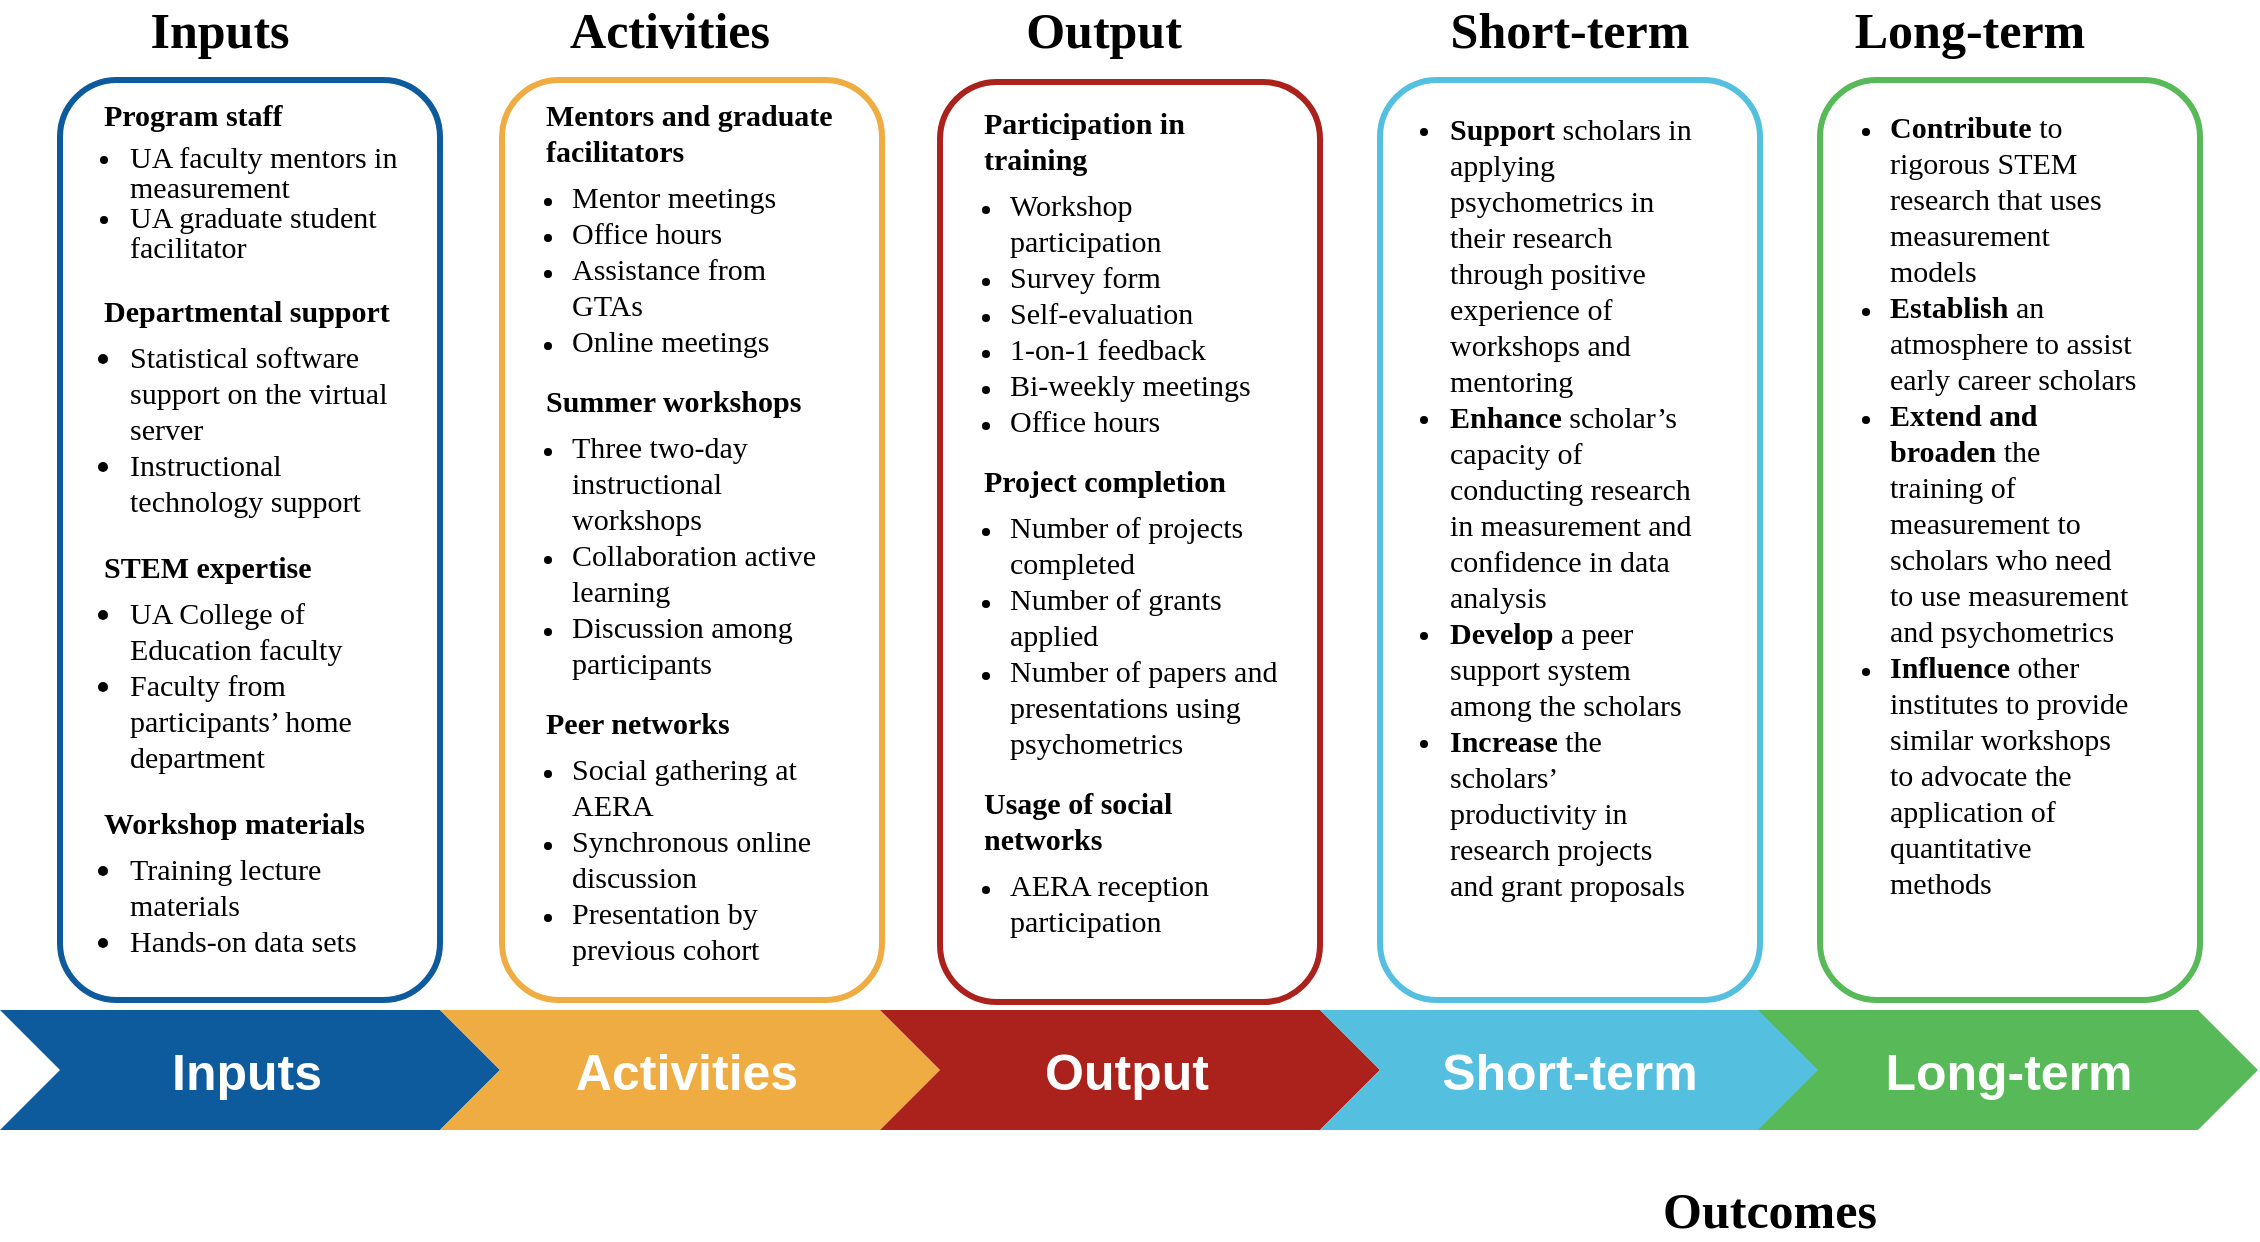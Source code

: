<mxfile version="26.0.10">
  <diagram name="Page-1" id="M9aPWiuMPCjw7mzSLI-G">
    <mxGraphModel dx="1659" dy="897" grid="1" gridSize="10" guides="1" tooltips="1" connect="1" arrows="1" fold="1" page="1" pageScale="1" pageWidth="827" pageHeight="1169" math="0" shadow="0">
      <root>
        <mxCell id="0" />
        <mxCell id="1" parent="0" />
        <mxCell id="EPtruhl0A_hH3fAsd42Y-22" value="" style="group" vertex="1" connectable="0" parent="1">
          <mxGeometry x="700" y="91" width="190" height="480" as="geometry" />
        </mxCell>
        <mxCell id="EPtruhl0A_hH3fAsd42Y-23" value="" style="rounded=1;whiteSpace=wrap;html=1;labelPosition=center;verticalLabelPosition=middle;align=left;verticalAlign=middle;textDirection=ltr;spacing=1;fontFamily=Times New Roman;strokeWidth=3;movable=1;resizable=1;rotatable=1;deletable=1;editable=1;locked=0;connectable=1;strokeColor=light-dark(#AB211C,#EDEDED);" vertex="1" parent="EPtruhl0A_hH3fAsd42Y-22">
          <mxGeometry width="190" height="460" as="geometry" />
        </mxCell>
        <mxCell id="EPtruhl0A_hH3fAsd42Y-24" value="&lt;font face=&quot;Times New Roman&quot;&gt;&lt;span style=&quot;font-size: 15px; background-color: transparent; color: light-dark(rgb(0, 0, 0), rgb(255, 255, 255));&quot;&gt;&lt;b&gt;Participation in training&lt;/b&gt;&lt;/span&gt;&lt;br&gt;&lt;/font&gt;&lt;ul style=&quot;margin-top: 5px; padding-left: 13px;&quot;&gt;&lt;li&gt;&lt;font face=&quot;Times New Roman&quot; style=&quot;font-size: 15px;&quot;&gt;Workshop participation&lt;/font&gt;&lt;/li&gt;&lt;li&gt;&lt;font face=&quot;Times New Roman&quot; style=&quot;font-size: 15px;&quot;&gt;Survey form&lt;/font&gt;&lt;/li&gt;&lt;li&gt;&lt;font face=&quot;Times New Roman&quot; style=&quot;font-size: 15px;&quot;&gt;Self-evaluation&lt;/font&gt;&lt;/li&gt;&lt;li&gt;&lt;font face=&quot;Times New Roman&quot; style=&quot;font-size: 15px;&quot;&gt;1-on-1 feedback&lt;/font&gt;&lt;/li&gt;&lt;li&gt;&lt;font face=&quot;Times New Roman&quot; style=&quot;font-size: 15px;&quot;&gt;Bi-weekly meetings&lt;/font&gt;&lt;/li&gt;&lt;li&gt;&lt;font face=&quot;Times New Roman&quot; style=&quot;font-size: 15px;&quot;&gt;Office hours&lt;/font&gt;&lt;/li&gt;&lt;/ul&gt;&lt;span style=&quot;font-size: 15px; font-family: &amp;quot;Times New Roman&amp;quot;; background-color: transparent; color: light-dark(rgb(0, 0, 0), rgb(255, 255, 255));&quot;&gt;&lt;b&gt;Project completion&lt;/b&gt;&lt;/span&gt;&lt;br&gt;&lt;ul style=&quot;margin-top: 5px; padding-left: 13px;&quot;&gt;&lt;li&gt;&lt;font face=&quot;Times New Roman&quot; style=&quot;font-size: 15px;&quot;&gt;Number of projects completed&lt;/font&gt;&lt;/li&gt;&lt;li&gt;&lt;font face=&quot;Times New Roman&quot; style=&quot;font-size: 15px;&quot;&gt;Number of grants applied&lt;/font&gt;&lt;/li&gt;&lt;li&gt;&lt;font face=&quot;Times New Roman&quot; style=&quot;font-size: 15px;&quot;&gt;Number of papers and presentations using psychometrics&lt;/font&gt;&lt;/li&gt;&lt;/ul&gt;&lt;span style=&quot;font-size: 15px; font-family: &amp;quot;Times New Roman&amp;quot;; background-color: transparent; color: light-dark(rgb(0, 0, 0), rgb(255, 255, 255));&quot;&gt;&lt;b&gt;Usage of social networks&lt;/b&gt;&lt;/span&gt;&lt;br&gt;&lt;ul style=&quot;margin-top: 5px; padding-left: 13px;&quot;&gt;&lt;li&gt;&lt;font face=&quot;Times New Roman&quot; style=&quot;font-size: 15px;&quot;&gt;AERA reception participation&lt;/font&gt;&lt;/li&gt;&lt;/ul&gt;" style="text;html=1;align=left;verticalAlign=middle;whiteSpace=wrap;rounded=0;movable=1;resizable=1;rotatable=1;deletable=1;editable=1;locked=0;connectable=1;" vertex="1" parent="EPtruhl0A_hH3fAsd42Y-22">
          <mxGeometry x="20" y="-4" width="150" height="460" as="geometry" />
        </mxCell>
        <mxCell id="EPtruhl0A_hH3fAsd42Y-16" value="" style="group" vertex="1" connectable="0" parent="1">
          <mxGeometry x="920" y="90" width="190" height="480" as="geometry" />
        </mxCell>
        <mxCell id="EPtruhl0A_hH3fAsd42Y-17" value="" style="rounded=1;whiteSpace=wrap;html=1;labelPosition=center;verticalLabelPosition=middle;align=left;verticalAlign=middle;textDirection=ltr;spacing=1;fontFamily=Times New Roman;strokeWidth=3;movable=1;resizable=1;rotatable=1;deletable=1;editable=1;locked=0;connectable=1;strokeColor=light-dark(#55BFE0,#EDEDED);" vertex="1" parent="EPtruhl0A_hH3fAsd42Y-16">
          <mxGeometry width="190" height="460" as="geometry" />
        </mxCell>
        <mxCell id="EPtruhl0A_hH3fAsd42Y-18" value="&lt;ul style=&quot;padding-left: 13px; margin-top: 5px; margin-bottom: 12px;&quot;&gt;&lt;li&gt;&lt;b&gt;Support&lt;/b&gt; scholars in applying psychometrics in their research through positive experience of workshops and mentoring&lt;/li&gt;&lt;li&gt;&lt;b&gt;Enhance&lt;/b&gt; scholar’s capacity of conducting research in measurement and confidence in data analysis&lt;/li&gt;&lt;li&gt;&lt;b&gt;Develop&lt;/b&gt; a peer support system among the scholars&lt;/li&gt;&lt;li&gt;&lt;b&gt;Increase&lt;/b&gt; the scholars’ productivity in research projects and grant proposals&lt;/li&gt;&lt;/ul&gt;" style="text;html=1;align=left;verticalAlign=middle;whiteSpace=wrap;rounded=0;movable=1;resizable=1;rotatable=1;deletable=1;editable=1;locked=0;connectable=1;fontFamily=Times New Roman;fontSize=15;horizontal=1;spacingTop=0;spacing=2;" vertex="1" parent="EPtruhl0A_hH3fAsd42Y-16">
          <mxGeometry x="20" y="12" width="140" height="410" as="geometry" />
        </mxCell>
        <mxCell id="EPtruhl0A_hH3fAsd42Y-34" value="&lt;font style=&quot;font-size: 25px;&quot; face=&quot;Times New Roman&quot;&gt;&lt;b&gt;Inputs&lt;/b&gt;&lt;/font&gt;" style="text;html=1;align=center;verticalAlign=middle;whiteSpace=wrap;rounded=0;" vertex="1" parent="1">
          <mxGeometry x="310" y="50" width="60" height="30" as="geometry" />
        </mxCell>
        <mxCell id="EPtruhl0A_hH3fAsd42Y-38" value="&lt;font style=&quot;font-size: 25px;&quot; face=&quot;Times New Roman&quot;&gt;&lt;b&gt;Activities&lt;/b&gt;&lt;/font&gt;" style="text;html=1;align=center;verticalAlign=middle;whiteSpace=wrap;rounded=0;" vertex="1" parent="1">
          <mxGeometry x="520" y="50" width="90" height="30" as="geometry" />
        </mxCell>
        <mxCell id="EPtruhl0A_hH3fAsd42Y-40" value="&lt;font style=&quot;font-size: 25px;&quot; face=&quot;Times New Roman&quot;&gt;&lt;b&gt;Output&lt;/b&gt;&lt;/font&gt;" style="text;html=1;align=center;verticalAlign=middle;whiteSpace=wrap;rounded=0;" vertex="1" parent="1">
          <mxGeometry x="737" y="50" width="90" height="30" as="geometry" />
        </mxCell>
        <mxCell id="EPtruhl0A_hH3fAsd42Y-41" value="&lt;font style=&quot;font-size: 25px;&quot; face=&quot;Times New Roman&quot;&gt;&lt;b&gt;Short-term&lt;/b&gt;&lt;/font&gt;" style="text;html=1;align=center;verticalAlign=middle;whiteSpace=wrap;rounded=0;" vertex="1" parent="1">
          <mxGeometry x="950" y="50" width="130" height="30" as="geometry" />
        </mxCell>
        <mxCell id="EPtruhl0A_hH3fAsd42Y-42" value="&lt;font style=&quot;font-size: 25px;&quot; face=&quot;Times New Roman&quot;&gt;&lt;b&gt;Long-term&lt;/b&gt;&lt;/font&gt;" style="text;html=1;align=center;verticalAlign=middle;whiteSpace=wrap;rounded=0;" vertex="1" parent="1">
          <mxGeometry x="1150" y="50" width="130" height="30" as="geometry" />
        </mxCell>
        <mxCell id="EPtruhl0A_hH3fAsd42Y-44" value="&lt;font face=&quot;Times New Roman&quot; style=&quot;font-size: 25px;&quot;&gt;Outcomes&lt;/font&gt;" style="text;html=1;align=center;verticalAlign=middle;whiteSpace=wrap;rounded=0;fontStyle=1" vertex="1" parent="1">
          <mxGeometry x="1050" y="640" width="130" height="30" as="geometry" />
        </mxCell>
        <mxCell id="EPtruhl0A_hH3fAsd42Y-47" value="" style="group" vertex="1" connectable="0" parent="1">
          <mxGeometry x="260" y="90" width="190" height="480" as="geometry" />
        </mxCell>
        <mxCell id="EPtruhl0A_hH3fAsd42Y-3" value="" style="rounded=1;whiteSpace=wrap;html=1;labelPosition=center;verticalLabelPosition=middle;align=left;verticalAlign=middle;textDirection=ltr;spacing=1;fontFamily=Times New Roman;strokeWidth=3;movable=1;resizable=1;rotatable=1;deletable=1;editable=1;locked=0;connectable=1;strokeColor=light-dark(#0d5b9d, #ededed);" vertex="1" parent="EPtruhl0A_hH3fAsd42Y-47">
          <mxGeometry width="190" height="460" as="geometry" />
        </mxCell>
        <mxCell id="EPtruhl0A_hH3fAsd42Y-7" value="&lt;b style=&quot;font-family: &amp;quot;Times New Roman&amp;quot;; line-height: 100%;&quot;&gt;Program staff&lt;/b&gt;&lt;br style=&quot;font-family: &amp;quot;Times New Roman&amp;quot;;&quot;&gt;&lt;ul style=&quot;font-family: &amp;quot;Times New Roman&amp;quot;; padding-left: 13px; line-height: 100%; margin-top: 5px; margin-left: 0px;&quot;&gt;&lt;li&gt;UA faculty mentors in measurement&lt;/li&gt;&lt;li&gt;UA graduate student facilitator&lt;/li&gt;&lt;/ul&gt;&lt;span style=&quot;font-family: &amp;quot;Times New Roman&amp;quot;; line-height: 100%;&quot;&gt;&lt;b&gt;Departmental support&lt;/b&gt;&lt;/span&gt;&lt;br style=&quot;font-family: &amp;quot;Times New Roman&amp;quot;;&quot;&gt;&lt;ul style=&quot;padding-left: 13px; margin-top: 5px;&quot;&gt;&lt;li&gt;&lt;span style=&quot;font-family: &amp;quot;Times New Roman&amp;quot;; line-height: 100%;&quot;&gt;Statistical software support on the virtual server&lt;/span&gt;&lt;/li&gt;&lt;li&gt;&lt;span style=&quot;font-family: &amp;quot;Times New Roman&amp;quot;; line-height: 100%;&quot;&gt;Instructional technology support&lt;/span&gt;&lt;/li&gt;&lt;/ul&gt;&lt;span style=&quot;font-family: &amp;quot;Times New Roman&amp;quot;; line-height: 100%;&quot;&gt;&lt;b&gt;STEM expertise&lt;/b&gt;&lt;/span&gt;&lt;br style=&quot;font-family: &amp;quot;Times New Roman&amp;quot;;&quot;&gt;&lt;ul style=&quot;padding-left: 13px; margin-top: 5px;&quot;&gt;&lt;li&gt;&lt;span style=&quot;font-family: &amp;quot;Times New Roman&amp;quot;; line-height: 100%;&quot;&gt;UA College of Education faculty&lt;/span&gt;&lt;/li&gt;&lt;li&gt;&lt;span style=&quot;font-family: &amp;quot;Times New Roman&amp;quot;; line-height: 100%;&quot;&gt;Faculty from participants’ home department&lt;/span&gt;&lt;/li&gt;&lt;/ul&gt;&lt;span style=&quot;font-family: &amp;quot;Times New Roman&amp;quot;; line-height: 100%;&quot;&gt;&lt;b&gt;Workshop materials&lt;/b&gt;&lt;/span&gt;&lt;br style=&quot;font-family: &amp;quot;Times New Roman&amp;quot;;&quot;&gt;&lt;ul style=&quot;padding-left: 13px; margin-top: 5px; margin-right: 0px;&quot;&gt;&lt;li&gt;&lt;span style=&quot;font-family: &amp;quot;Times New Roman&amp;quot;; line-height: 100%;&quot;&gt;Training lecture materials&lt;/span&gt;&lt;/li&gt;&lt;li&gt;&lt;span style=&quot;font-family: &amp;quot;Times New Roman&amp;quot;; line-height: 100%;&quot;&gt;Hands-on data sets&lt;/span&gt;&lt;/li&gt;&lt;/ul&gt;&lt;span style=&quot;font-family: &amp;quot;Times New Roman&amp;quot;; line-height: 100%;&quot;&gt;&amp;nbsp;&lt;/span&gt;" style="text;html=1;align=left;verticalAlign=middle;whiteSpace=wrap;rounded=0;fontSize=15;movable=1;resizable=1;rotatable=1;deletable=1;editable=1;locked=0;connectable=1;" vertex="1" parent="EPtruhl0A_hH3fAsd42Y-47">
          <mxGeometry x="20" width="150" height="480" as="geometry" />
        </mxCell>
        <mxCell id="EPtruhl0A_hH3fAsd42Y-14" value="" style="rounded=1;whiteSpace=wrap;html=1;labelPosition=center;verticalLabelPosition=middle;align=left;verticalAlign=middle;textDirection=ltr;spacing=1;fontFamily=Times New Roman;strokeWidth=3;movable=1;resizable=1;rotatable=1;deletable=1;editable=1;locked=0;connectable=1;strokeColor=light-dark(#EFAC43,#EDEDED);" vertex="1" parent="1">
          <mxGeometry x="481" y="90" width="190" height="460" as="geometry" />
        </mxCell>
        <mxCell id="EPtruhl0A_hH3fAsd42Y-15" value="&lt;font style=&quot;font-size: 15px;&quot; face=&quot;Times New Roman&quot;&gt;&lt;span style=&quot;background-color: transparent; color: light-dark(rgb(0, 0, 0), rgb(255, 255, 255));&quot;&gt;&lt;b&gt;Mentors and graduate facilitators&lt;/b&gt;&lt;/span&gt;&lt;br&gt;&lt;/font&gt;&lt;ul style=&quot;padding-left: 13px; margin-top: 5px;&quot;&gt;&lt;li&gt;&lt;font style=&quot;font-size: 15px;&quot; face=&quot;Times New Roman&quot;&gt;Mentor meetings&lt;/font&gt;&lt;/li&gt;&lt;li&gt;&lt;font style=&quot;font-size: 15px;&quot; face=&quot;Times New Roman&quot;&gt;Office hours&lt;/font&gt;&lt;/li&gt;&lt;li&gt;&lt;font style=&quot;font-size: 15px;&quot; face=&quot;Times New Roman&quot;&gt;Assistance from GTAs&lt;/font&gt;&lt;/li&gt;&lt;li&gt;&lt;font style=&quot;font-size: 15px;&quot; face=&quot;Times New Roman&quot;&gt;Online meetings&lt;/font&gt;&lt;/li&gt;&lt;/ul&gt;&lt;span style=&quot;font-size: 15px; font-family: &amp;quot;Times New Roman&amp;quot;; background-color: transparent; color: light-dark(rgb(0, 0, 0), rgb(255, 255, 255));&quot;&gt;&lt;b&gt;Summer workshops&lt;/b&gt;&lt;/span&gt;&lt;br&gt;&lt;ul style=&quot;padding-left: 13px; margin-top: 5px;&quot;&gt;&lt;li&gt;&lt;font style=&quot;font-size: 15px;&quot; face=&quot;Times New Roman&quot;&gt;Three two-day instructional workshops&lt;/font&gt;&lt;/li&gt;&lt;li&gt;&lt;font style=&quot;font-size: 15px;&quot; face=&quot;Times New Roman&quot;&gt;Collaboration active learning&lt;/font&gt;&lt;/li&gt;&lt;li&gt;&lt;font style=&quot;font-size: 15px;&quot; face=&quot;Times New Roman&quot;&gt;Discussion among participants&lt;/font&gt;&lt;/li&gt;&lt;/ul&gt;&lt;b style=&quot;font-size: 15px; font-family: &amp;quot;Times New Roman&amp;quot;; background-color: transparent; color: light-dark(rgb(0, 0, 0), rgb(255, 255, 255));&quot;&gt;Peer networks&lt;/b&gt;&lt;br&gt;&lt;ul style=&quot;padding-left: 13px; margin-top: 5px;&quot;&gt;&lt;li&gt;&lt;font style=&quot;font-size: 15px;&quot; face=&quot;Times New Roman&quot;&gt;Social gathering at AERA&lt;/font&gt;&lt;/li&gt;&lt;li&gt;&lt;font style=&quot;font-size: 15px;&quot; face=&quot;Times New Roman&quot;&gt;Synchronous online discussion&lt;/font&gt;&lt;/li&gt;&lt;li&gt;&lt;font style=&quot;font-size: 15px;&quot; face=&quot;Times New Roman&quot;&gt;Presentation by previous cohort&lt;/font&gt;&lt;/li&gt;&lt;/ul&gt;" style="text;html=1;align=left;verticalAlign=middle;whiteSpace=wrap;rounded=0;movable=1;resizable=1;rotatable=1;deletable=1;editable=1;locked=0;connectable=1;" vertex="1" parent="1">
          <mxGeometry x="501" y="82" width="150" height="480" as="geometry" />
        </mxCell>
        <mxCell id="EPtruhl0A_hH3fAsd42Y-78" value="" style="group" vertex="1" connectable="0" parent="1">
          <mxGeometry x="1140" y="90" width="190" height="460" as="geometry" />
        </mxCell>
        <mxCell id="EPtruhl0A_hH3fAsd42Y-20" value="" style="rounded=1;whiteSpace=wrap;html=1;labelPosition=center;verticalLabelPosition=middle;align=left;verticalAlign=middle;textDirection=ltr;spacing=1;fontFamily=Times New Roman;strokeWidth=3;movable=1;resizable=1;rotatable=1;deletable=1;editable=1;locked=0;connectable=1;strokeColor=#57B958;" vertex="1" parent="EPtruhl0A_hH3fAsd42Y-78">
          <mxGeometry width="190" height="460" as="geometry" />
        </mxCell>
        <mxCell id="EPtruhl0A_hH3fAsd42Y-21" value="&lt;ul style=&quot;padding-left: 13px; margin-top: 5px;&quot;&gt;&lt;li&gt;&lt;font style=&quot;font-size: 15px;&quot; face=&quot;Times New Roman&quot;&gt;&lt;b&gt;Contribute&lt;/b&gt; to rigorous STEM research that uses measurement models&lt;/font&gt;&lt;/li&gt;&lt;li&gt;&lt;font style=&quot;font-size: 15px;&quot; face=&quot;Times New Roman&quot;&gt;&lt;b&gt;Establish&lt;/b&gt; an atmosphere to assist early career scholars&lt;/font&gt;&lt;/li&gt;&lt;li&gt;&lt;font style=&quot;font-size: 15px;&quot; face=&quot;Times New Roman&quot;&gt;&lt;b&gt;Extend and broaden&lt;/b&gt; the training of measurement to scholars who need to use measurement and psychometrics&lt;/font&gt;&lt;/li&gt;&lt;li&gt;&lt;font style=&quot;font-size: 15px;&quot; face=&quot;Times New Roman&quot;&gt;&lt;b&gt;Influence&lt;/b&gt; other institutes to provide similar workshops to advocate the application of quantitative methods&lt;/font&gt;&lt;/li&gt;&lt;/ul&gt;" style="text;html=1;align=left;verticalAlign=middle;whiteSpace=wrap;rounded=0;movable=1;resizable=1;rotatable=1;deletable=1;editable=1;locked=0;connectable=1;" vertex="1" parent="EPtruhl0A_hH3fAsd42Y-78">
          <mxGeometry x="20" y="6" width="140" height="420" as="geometry" />
        </mxCell>
        <mxCell id="EPtruhl0A_hH3fAsd42Y-79" value="" style="group" vertex="1" connectable="0" parent="1">
          <mxGeometry x="230" y="555" width="1129" height="60" as="geometry" />
        </mxCell>
        <mxCell id="EPtruhl0A_hH3fAsd42Y-57" value="" style="group" vertex="1" connectable="0" parent="EPtruhl0A_hH3fAsd42Y-79">
          <mxGeometry width="250" height="60" as="geometry" />
        </mxCell>
        <mxCell id="EPtruhl0A_hH3fAsd42Y-54" value="" style="html=1;shadow=0;dashed=0;align=center;verticalAlign=middle;shape=mxgraph.arrows2.arrow;dy=0;dx=30;notch=30;strokeWidth=2;strokeColor=none;fillColor=light-dark(#0D5B9D,#EDEDED);" vertex="1" parent="EPtruhl0A_hH3fAsd42Y-57">
          <mxGeometry width="250" height="60" as="geometry" />
        </mxCell>
        <mxCell id="EPtruhl0A_hH3fAsd42Y-56" value="&lt;font style=&quot;font-size: 25px;&quot;&gt;&lt;b&gt;Inputs&lt;/b&gt;&lt;/font&gt;" style="text;html=1;align=center;verticalAlign=middle;whiteSpace=wrap;rounded=0;fontColor=#FFFFFF;fontFamily=Helvetica;" vertex="1" parent="EPtruhl0A_hH3fAsd42Y-57">
          <mxGeometry x="77.16" y="15" width="92.593" height="30" as="geometry" />
        </mxCell>
        <mxCell id="EPtruhl0A_hH3fAsd42Y-65" value="" style="group;strokeColor=none;" vertex="1" connectable="0" parent="EPtruhl0A_hH3fAsd42Y-79">
          <mxGeometry x="220" width="250" height="60" as="geometry" />
        </mxCell>
        <mxCell id="EPtruhl0A_hH3fAsd42Y-66" value="" style="html=1;shadow=0;dashed=0;align=center;verticalAlign=middle;shape=mxgraph.arrows2.arrow;dy=0;dx=30;notch=30;fillColor=light-dark(#efac43, #ededed);strokeColor=none;" vertex="1" parent="EPtruhl0A_hH3fAsd42Y-65">
          <mxGeometry width="250" height="60" as="geometry" />
        </mxCell>
        <mxCell id="EPtruhl0A_hH3fAsd42Y-67" value="&lt;b style=&quot;font-size: 25px;&quot;&gt;&lt;font style=&quot;color: rgb(255, 255, 255);&quot;&gt;Activities&lt;/font&gt;&lt;/b&gt;" style="text;html=1;align=center;verticalAlign=middle;whiteSpace=wrap;rounded=0;fontFamily=Helvetica;" vertex="1" parent="EPtruhl0A_hH3fAsd42Y-65">
          <mxGeometry x="77.16" y="15" width="92.593" height="30" as="geometry" />
        </mxCell>
        <mxCell id="EPtruhl0A_hH3fAsd42Y-68" value="" style="group;strokeColor=none;" vertex="1" connectable="0" parent="EPtruhl0A_hH3fAsd42Y-79">
          <mxGeometry x="440" width="250" height="60" as="geometry" />
        </mxCell>
        <mxCell id="EPtruhl0A_hH3fAsd42Y-69" value="" style="html=1;shadow=0;dashed=0;align=center;verticalAlign=middle;shape=mxgraph.arrows2.arrow;dy=0;dx=30;notch=30;fillColor=light-dark(#ab211c, #ededed);strokeColor=none;" vertex="1" parent="EPtruhl0A_hH3fAsd42Y-68">
          <mxGeometry width="250" height="60" as="geometry" />
        </mxCell>
        <mxCell id="EPtruhl0A_hH3fAsd42Y-70" value="&lt;b style=&quot;font-size: 25px;&quot;&gt;&lt;font face=&quot;Helvetica&quot; style=&quot;color: rgb(255, 255, 255);&quot;&gt;Output&lt;/font&gt;&lt;/b&gt;" style="text;html=1;align=center;verticalAlign=middle;whiteSpace=wrap;rounded=0;" vertex="1" parent="EPtruhl0A_hH3fAsd42Y-68">
          <mxGeometry x="77.16" y="15" width="92.593" height="30" as="geometry" />
        </mxCell>
        <mxCell id="EPtruhl0A_hH3fAsd42Y-72" value="" style="group;strokeColor=none;" vertex="1" connectable="0" parent="EPtruhl0A_hH3fAsd42Y-79">
          <mxGeometry x="660" width="250" height="60" as="geometry" />
        </mxCell>
        <mxCell id="EPtruhl0A_hH3fAsd42Y-73" value="" style="html=1;shadow=0;dashed=0;align=center;verticalAlign=middle;shape=mxgraph.arrows2.arrow;dy=0;dx=30;notch=30;fillColor=light-dark(#55BFE0,#EDEDED);strokeColor=none;" vertex="1" parent="EPtruhl0A_hH3fAsd42Y-72">
          <mxGeometry width="250" height="60" as="geometry" />
        </mxCell>
        <mxCell id="EPtruhl0A_hH3fAsd42Y-74" value="&lt;b style=&quot;font-size: 25px;&quot;&gt;Short-term&lt;/b&gt;" style="text;html=1;align=center;verticalAlign=middle;whiteSpace=wrap;rounded=0;fontColor=#FFFFFF;fontFamily=Helvetica;" vertex="1" parent="EPtruhl0A_hH3fAsd42Y-72">
          <mxGeometry x="56" y="15" width="138" height="30" as="geometry" />
        </mxCell>
        <mxCell id="EPtruhl0A_hH3fAsd42Y-75" value="" style="group;strokeColor=none;fillColor=none;" vertex="1" connectable="0" parent="EPtruhl0A_hH3fAsd42Y-79">
          <mxGeometry x="879" width="250" height="60" as="geometry" />
        </mxCell>
        <mxCell id="EPtruhl0A_hH3fAsd42Y-76" value="" style="html=1;shadow=0;dashed=0;align=center;verticalAlign=middle;shape=mxgraph.arrows2.arrow;dy=0;dx=30;notch=30;strokeColor=none;fillColor=#57B958;" vertex="1" parent="EPtruhl0A_hH3fAsd42Y-75">
          <mxGeometry width="250" height="60" as="geometry" />
        </mxCell>
        <mxCell id="EPtruhl0A_hH3fAsd42Y-77" value="&lt;b style=&quot;font-size: 25px;&quot;&gt;Long-term&lt;/b&gt;" style="text;html=1;align=center;verticalAlign=middle;whiteSpace=wrap;rounded=0;fontFamily=Helvetica;fontColor=#FFFFFF;" vertex="1" parent="EPtruhl0A_hH3fAsd42Y-75">
          <mxGeometry x="58.58" y="15" width="132.84" height="30" as="geometry" />
        </mxCell>
      </root>
    </mxGraphModel>
  </diagram>
</mxfile>

